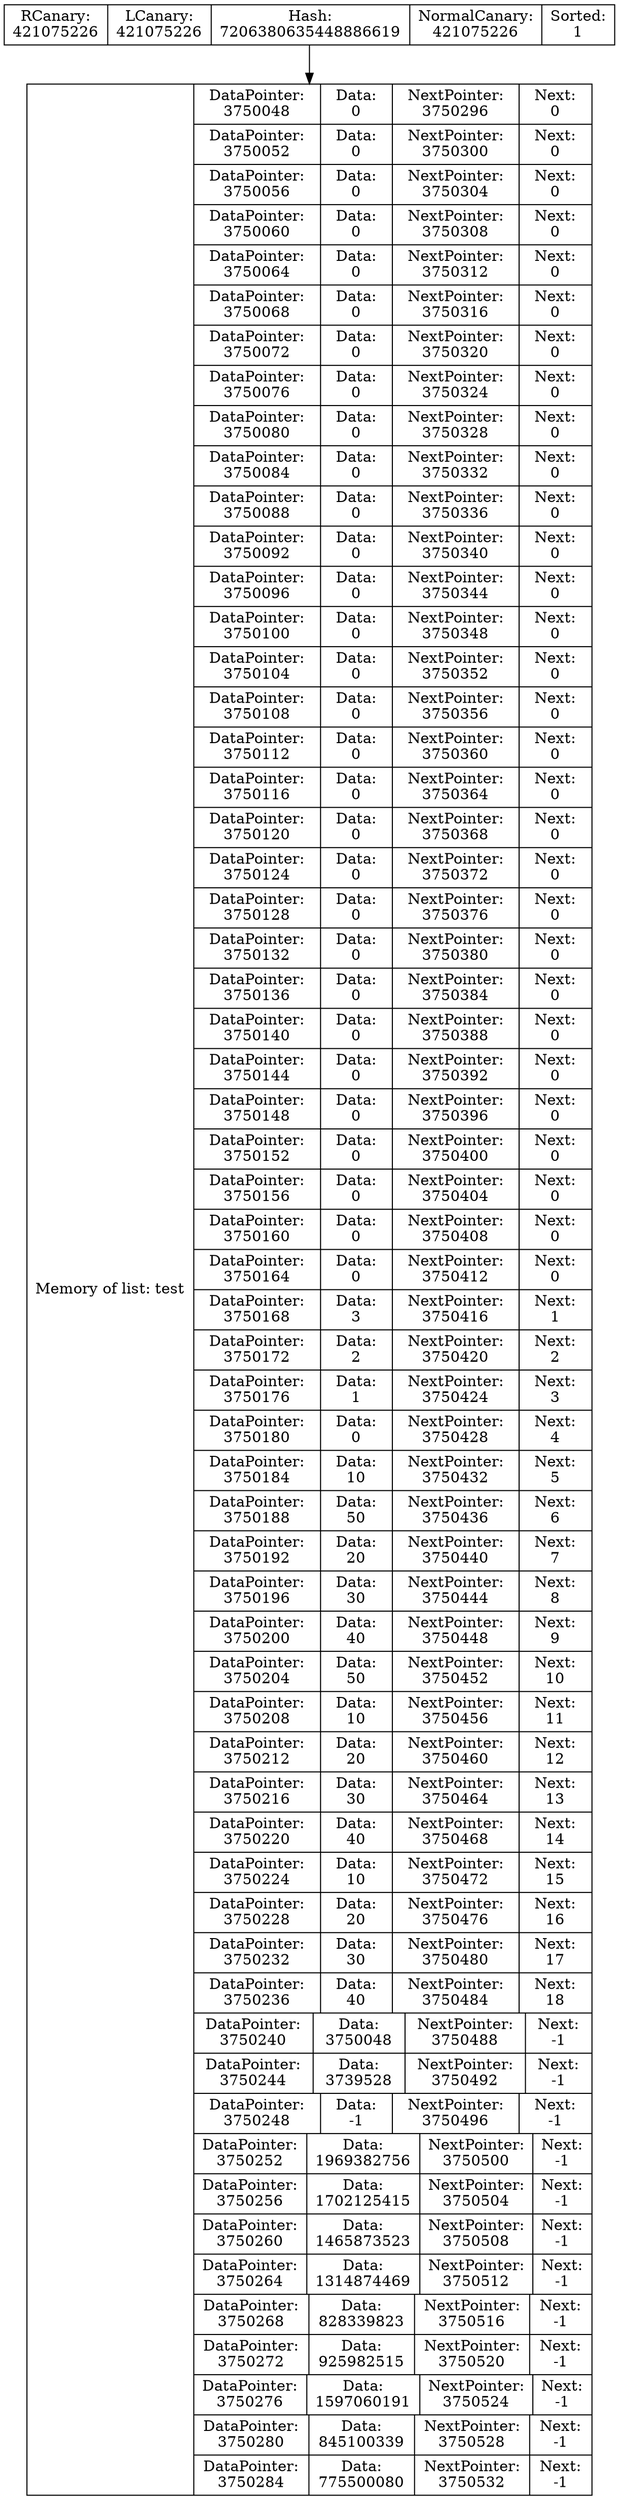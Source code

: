 digraph G{
data [shape=record,label="{Memory of list: test} | {{DataPointer:\n3750048 | Data:\n0 | NextPointer:\n3750296 | Next:\n0}
| {DataPointer:\n3750052 | Data:\n0 | NextPointer:\n3750300 | Next:\n0}
| {DataPointer:\n3750056 | Data:\n0 | NextPointer:\n3750304 | Next:\n0}
| {DataPointer:\n3750060 | Data:\n0 | NextPointer:\n3750308 | Next:\n0}
| {DataPointer:\n3750064 | Data:\n0 | NextPointer:\n3750312 | Next:\n0}
| {DataPointer:\n3750068 | Data:\n0 | NextPointer:\n3750316 | Next:\n0}
| {DataPointer:\n3750072 | Data:\n0 | NextPointer:\n3750320 | Next:\n0}
| {DataPointer:\n3750076 | Data:\n0 | NextPointer:\n3750324 | Next:\n0}
| {DataPointer:\n3750080 | Data:\n0 | NextPointer:\n3750328 | Next:\n0}
| {DataPointer:\n3750084 | Data:\n0 | NextPointer:\n3750332 | Next:\n0}
| {DataPointer:\n3750088 | Data:\n0 | NextPointer:\n3750336 | Next:\n0}
| {DataPointer:\n3750092 | Data:\n0 | NextPointer:\n3750340 | Next:\n0}
| {DataPointer:\n3750096 | Data:\n0 | NextPointer:\n3750344 | Next:\n0}
| {DataPointer:\n3750100 | Data:\n0 | NextPointer:\n3750348 | Next:\n0}
| {DataPointer:\n3750104 | Data:\n0 | NextPointer:\n3750352 | Next:\n0}
| {DataPointer:\n3750108 | Data:\n0 | NextPointer:\n3750356 | Next:\n0}
| {DataPointer:\n3750112 | Data:\n0 | NextPointer:\n3750360 | Next:\n0}
| {DataPointer:\n3750116 | Data:\n0 | NextPointer:\n3750364 | Next:\n0}
| {DataPointer:\n3750120 | Data:\n0 | NextPointer:\n3750368 | Next:\n0}
| {DataPointer:\n3750124 | Data:\n0 | NextPointer:\n3750372 | Next:\n0}
| {DataPointer:\n3750128 | Data:\n0 | NextPointer:\n3750376 | Next:\n0}
| {DataPointer:\n3750132 | Data:\n0 | NextPointer:\n3750380 | Next:\n0}
| {DataPointer:\n3750136 | Data:\n0 | NextPointer:\n3750384 | Next:\n0}
| {DataPointer:\n3750140 | Data:\n0 | NextPointer:\n3750388 | Next:\n0}
| {DataPointer:\n3750144 | Data:\n0 | NextPointer:\n3750392 | Next:\n0}
| {DataPointer:\n3750148 | Data:\n0 | NextPointer:\n3750396 | Next:\n0}
| {DataPointer:\n3750152 | Data:\n0 | NextPointer:\n3750400 | Next:\n0}
| {DataPointer:\n3750156 | Data:\n0 | NextPointer:\n3750404 | Next:\n0}
| {DataPointer:\n3750160 | Data:\n0 | NextPointer:\n3750408 | Next:\n0}
| {DataPointer:\n3750164 | Data:\n0 | NextPointer:\n3750412 | Next:\n0}
| {DataPointer:\n3750168 | Data:\n3 | NextPointer:\n3750416 | Next:\n1}
| {DataPointer:\n3750172 | Data:\n2 | NextPointer:\n3750420 | Next:\n2}
| {DataPointer:\n3750176 | Data:\n1 | NextPointer:\n3750424 | Next:\n3}
| {DataPointer:\n3750180 | Data:\n0 | NextPointer:\n3750428 | Next:\n4}
| {DataPointer:\n3750184 | Data:\n10 | NextPointer:\n3750432 | Next:\n5}
| {DataPointer:\n3750188 | Data:\n50 | NextPointer:\n3750436 | Next:\n6}
| {DataPointer:\n3750192 | Data:\n20 | NextPointer:\n3750440 | Next:\n7}
| {DataPointer:\n3750196 | Data:\n30 | NextPointer:\n3750444 | Next:\n8}
| {DataPointer:\n3750200 | Data:\n40 | NextPointer:\n3750448 | Next:\n9}
| {DataPointer:\n3750204 | Data:\n50 | NextPointer:\n3750452 | Next:\n10}
| {DataPointer:\n3750208 | Data:\n10 | NextPointer:\n3750456 | Next:\n11}
| {DataPointer:\n3750212 | Data:\n20 | NextPointer:\n3750460 | Next:\n12}
| {DataPointer:\n3750216 | Data:\n30 | NextPointer:\n3750464 | Next:\n13}
| {DataPointer:\n3750220 | Data:\n40 | NextPointer:\n3750468 | Next:\n14}
| {DataPointer:\n3750224 | Data:\n10 | NextPointer:\n3750472 | Next:\n15}
| {DataPointer:\n3750228 | Data:\n20 | NextPointer:\n3750476 | Next:\n16}
| {DataPointer:\n3750232 | Data:\n30 | NextPointer:\n3750480 | Next:\n17}
| {DataPointer:\n3750236 | Data:\n40 | NextPointer:\n3750484 | Next:\n18}
| {DataPointer:\n3750240 | Data:\n3750048 | NextPointer:\n3750488 | Next:\n-1}
| {DataPointer:\n3750244 | Data:\n3739528 | NextPointer:\n3750492 | Next:\n-1}
| {DataPointer:\n3750248 | Data:\n-1 | NextPointer:\n3750496 | Next:\n-1}
| {DataPointer:\n3750252 | Data:\n1969382756 | NextPointer:\n3750500 | Next:\n-1}
| {DataPointer:\n3750256 | Data:\n1702125415 | NextPointer:\n3750504 | Next:\n-1}
| {DataPointer:\n3750260 | Data:\n1465873523 | NextPointer:\n3750508 | Next:\n-1}
| {DataPointer:\n3750264 | Data:\n1314874469 | NextPointer:\n3750512 | Next:\n-1}
| {DataPointer:\n3750268 | Data:\n828339823 | NextPointer:\n3750516 | Next:\n-1}
| {DataPointer:\n3750272 | Data:\n925982515 | NextPointer:\n3750520 | Next:\n-1}
| {DataPointer:\n3750276 | Data:\n1597060191 | NextPointer:\n3750524 | Next:\n-1}
| {DataPointer:\n3750280 | Data:\n845100339 | NextPointer:\n3750528 | Next:\n-1}
| {DataPointer:\n3750284 | Data:\n775500080 | NextPointer:\n3750532 | Next:\n-1}
}"];
Shild [shape=record,label=" RCanary:\n421075226 | LCanary:\n421075226 | Hash:\n7206380635448886619 | NormalCanary:\n421075226 | Sorted:\n1"];
Shild->data
}
